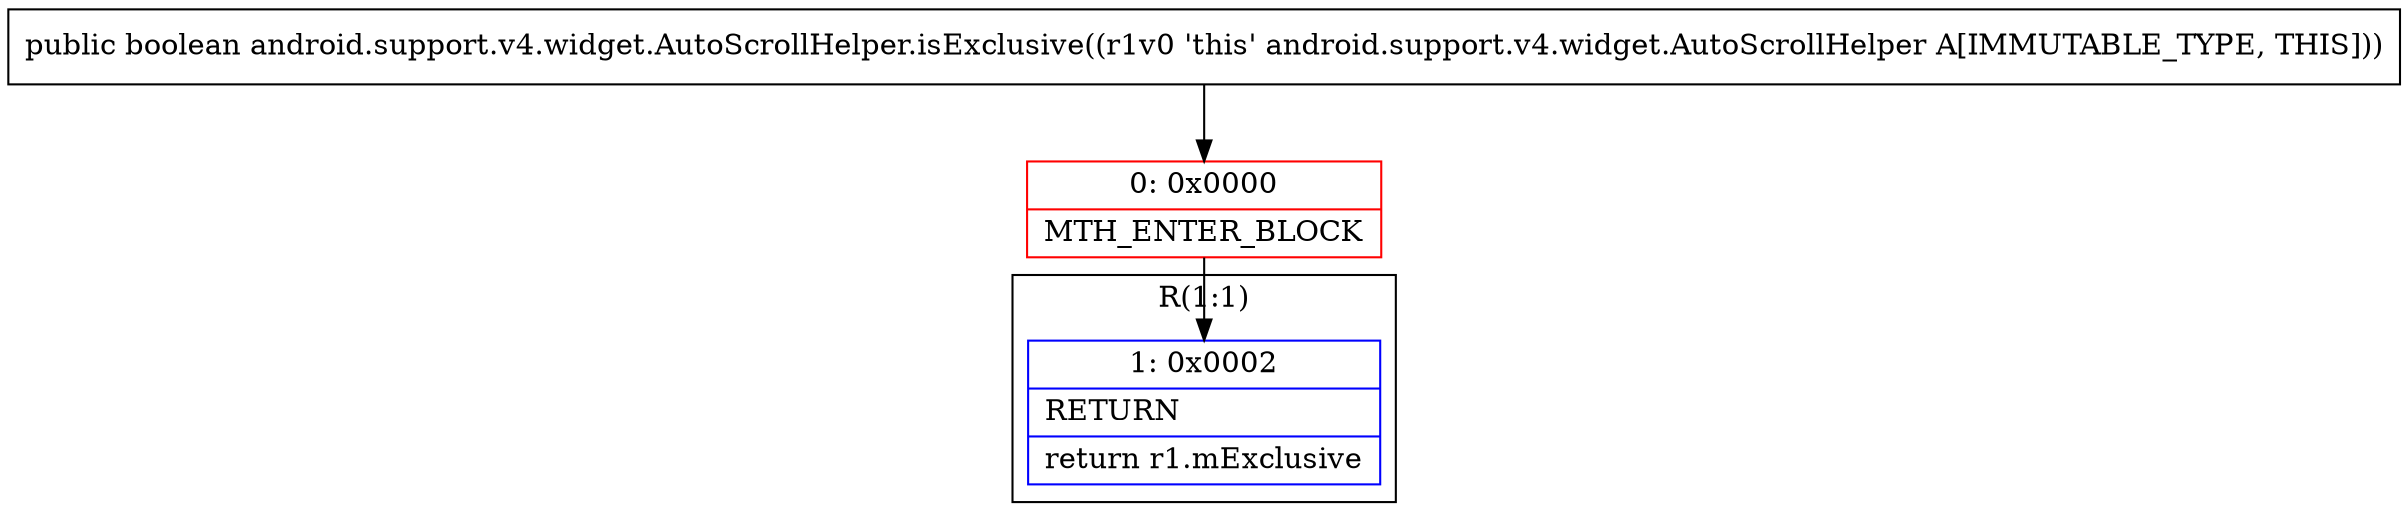 digraph "CFG forandroid.support.v4.widget.AutoScrollHelper.isExclusive()Z" {
subgraph cluster_Region_707859241 {
label = "R(1:1)";
node [shape=record,color=blue];
Node_1 [shape=record,label="{1\:\ 0x0002|RETURN\l|return r1.mExclusive\l}"];
}
Node_0 [shape=record,color=red,label="{0\:\ 0x0000|MTH_ENTER_BLOCK\l}"];
MethodNode[shape=record,label="{public boolean android.support.v4.widget.AutoScrollHelper.isExclusive((r1v0 'this' android.support.v4.widget.AutoScrollHelper A[IMMUTABLE_TYPE, THIS])) }"];
MethodNode -> Node_0;
Node_0 -> Node_1;
}

